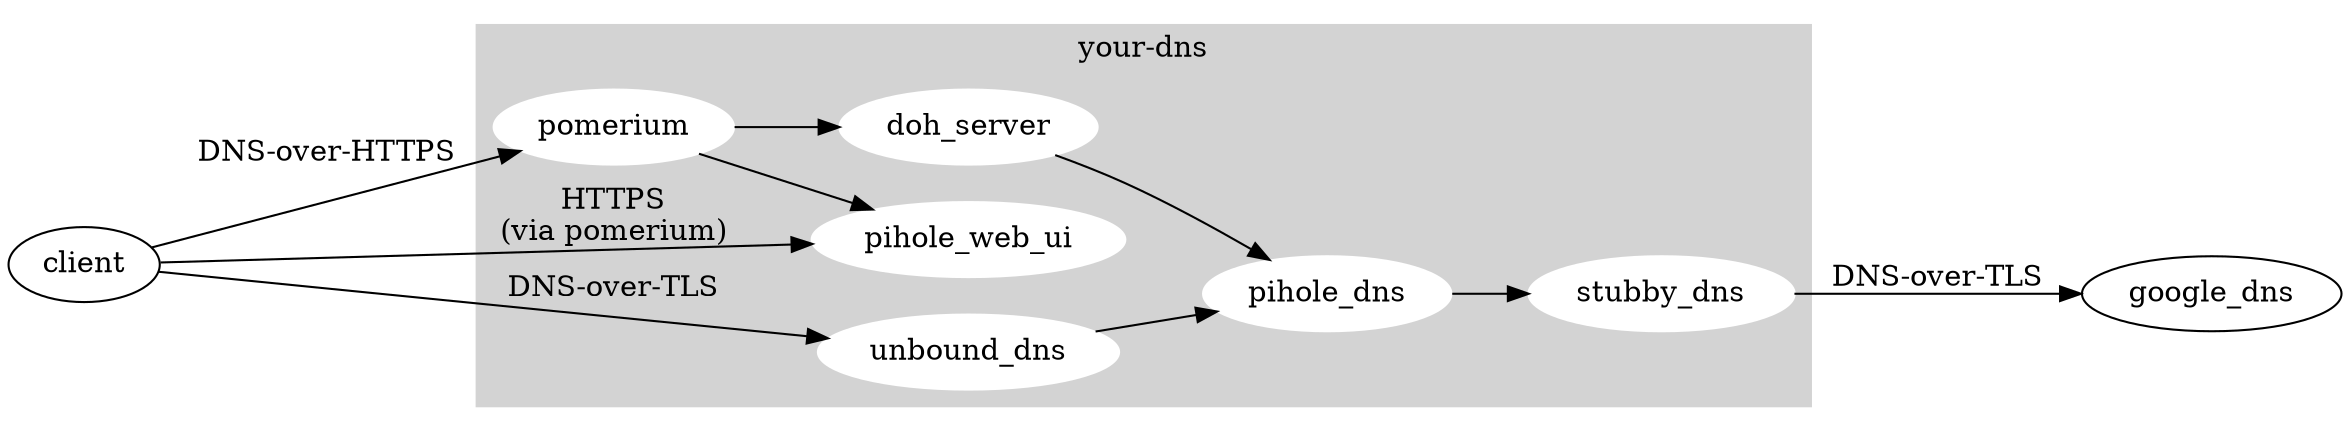 digraph G {
  rankdir=LR;
  subgraph cluster_0 {
    style=filled;
    color=lightgrey;
    node [style=filled,color=white];
    pomerium -> doh_server -> pihole_dns;
    pomerium -> pihole_web_ui;
    unbound_dns -> pihole_dns
    pihole_dns -> stubby_dns;
    label = "your-dns";
  }
  client -> pomerium [label="DNS-over-HTTPS"];
  client -> pihole_web_ui [label="HTTPS\n(via pomerium)"];
  client -> unbound_dns [label="DNS-over-TLS"];
  stubby_dns -> google_dns [label="DNS-over-TLS"];
}
